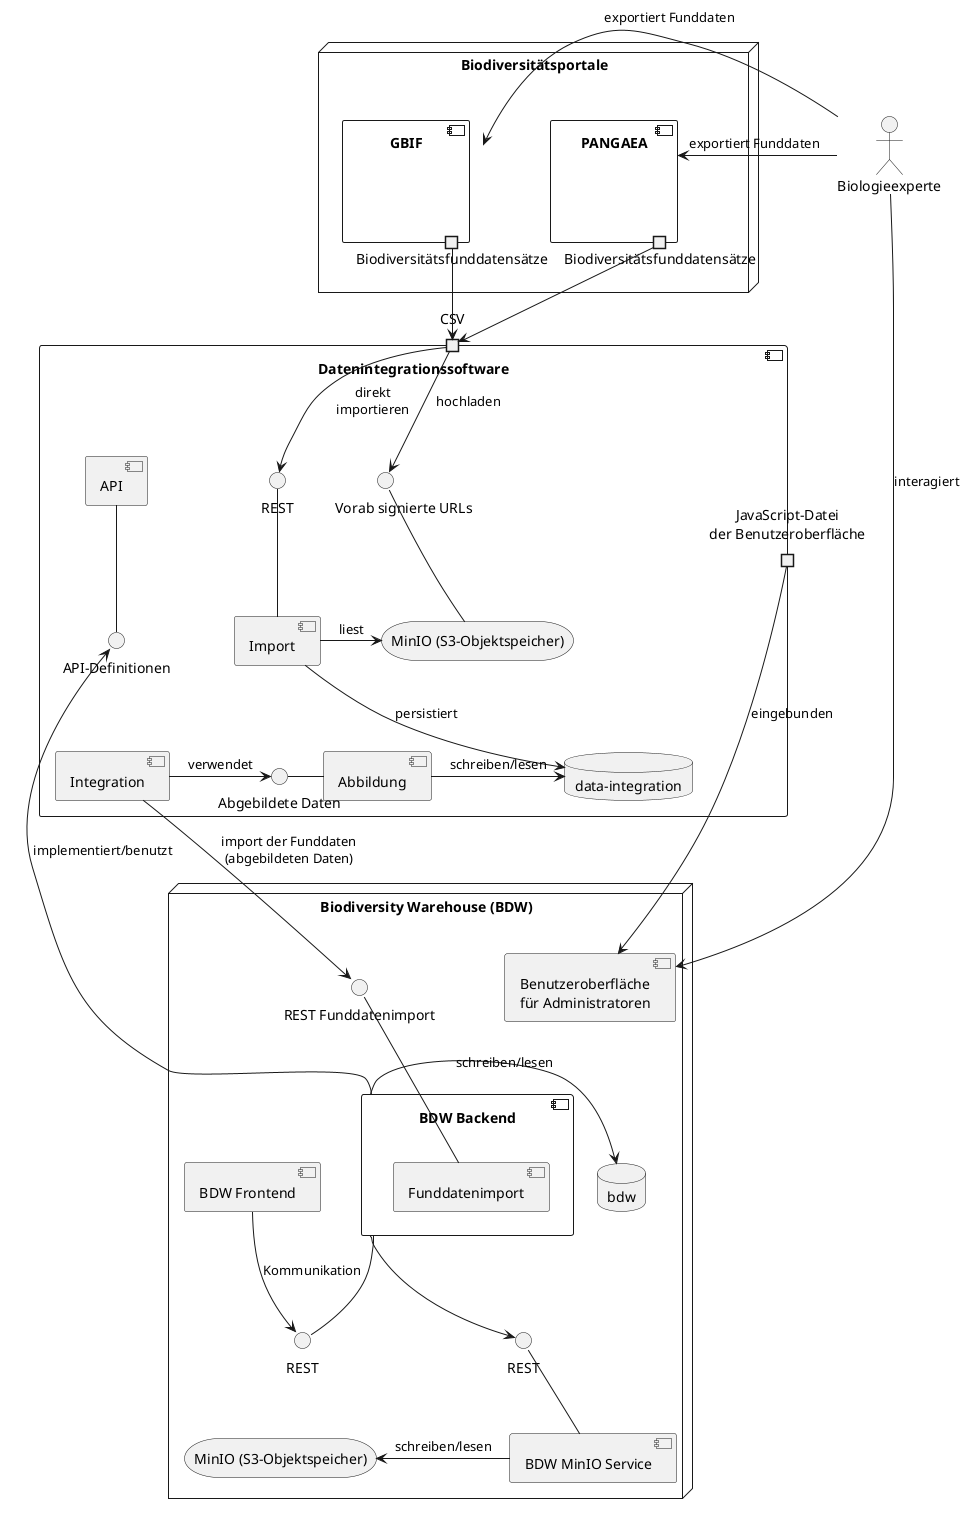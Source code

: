 @startuml

actor "Biologieexperte" as biologe

node "Biodiversitätsportale" {
    component "GBIF" as gbif {
        portout "Biodiversitätsfunddatensätze" as gbifExportPort
    }

    component "PANGAEA" as pangaea {
        portout "Biodiversitätsfunddatensätze" as pangaeaExportPort
    }
}

component "Datenintegrationssoftware" {
    portin "CSV" as csv

    storage "MinIO (S3-Objektspeicher)" as s3
    interface "          Vorab signierte URLs" as s3Interface
    s3Interface -- s3

    component "Import" as import
    interface REST as importRest
    importRest -- import

    component "Abbildung" as abbildung
    interface "Abgebildete Daten" as abbildungInterface
    abbildungInterface - abbildung

    component "Integration" as integration
    portout "JavaScript-Datei\nder Benutzeroberfläche" as javascriptDatei

    component "API" as api
    interface "API-Definitionen" as apiInterface
    api -- apiInterface

    database "data-integration" as datenbank
}

gbifExportPort --> csv
pangaeaExportPort --> csv
csv --> s3Interface: hochladen
csv -> importRest: direkt\nimportieren

import -> s3: liest
import --> datenbank: persistiert

abbildung -> datenbank: schreiben/lesen

integration -> abbildungInterface: verwendet

node "Biodiversity Warehouse (BDW)" {

    component "Benutzeroberfläche\nfür Administratoren" as adminUI

    component "BDW Backend" as backend {
        component Funddatenimport as funddatenImport
    }
    interface "REST Funddatenimport" as restDatenintegration
    interface "REST" as rest
    restDatenintegration -- funddatenImport
    backend -- rest

    component "BDW Frontend" as frontend

    database "bdw" as bdwDatenbank

    component "BDW MinIO Service" as bdwMinioService
    interface "REST" as minioInterface
    minioInterface -- bdwMinioService

    storage "MinIO (S3-Objektspeicher)" as s3Bdw

}

backend --> minioInterface
s3Bdw <- bdwMinioService: schreiben/lesen

backend -> bdwDatenbank: schreiben/lesen
apiInterface <-- backend: implementiert/benutzt

integration --> restDatenintegration: import der Funddaten\n(abgebildeten Daten)
frontend --> rest: Kommunikation

javascriptDatei -> adminUI: eingebunden

biologe -> adminUI: interagiert
biologe -> gbif: exportiert Funddaten
biologe -> pangaea: exportiert Funddaten

@enduml